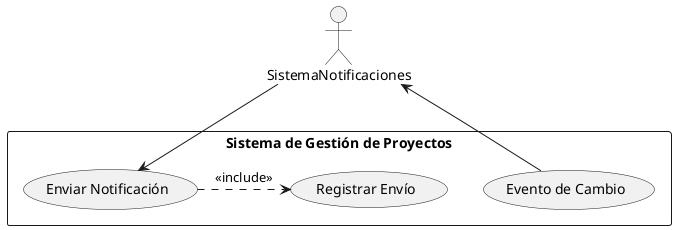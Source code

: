 @startuml CU07_Notificaciones
actor SistemaNotificaciones as SN

rectangle "Sistema de Gestión de Proyectos" {
  (Evento de Cambio) --> SN
  SN --> (Enviar Notificación)
  (Enviar Notificación) .> (Registrar Envío) : <<include>>
}
@enduml
